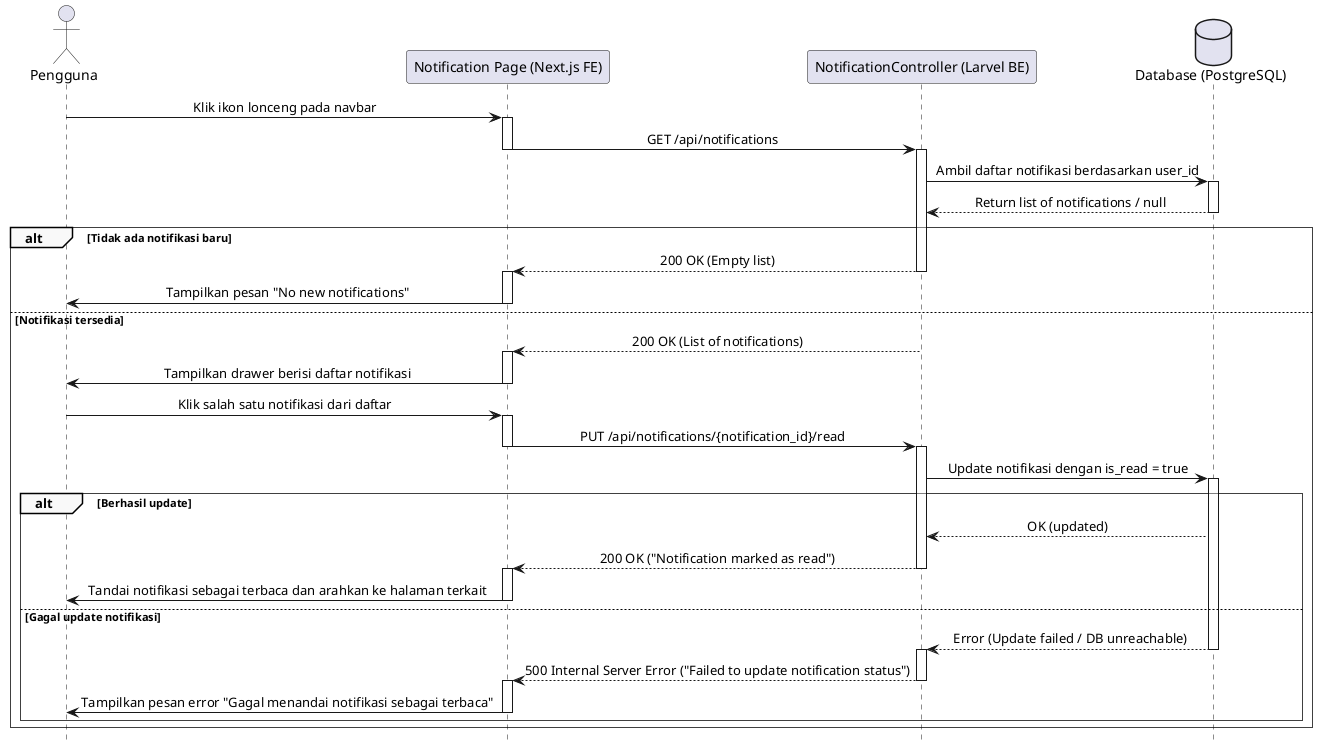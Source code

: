 @startuml
' === Styling ===
skinparam sequence {
    LifelineFooterStrategy none
    MessageAlign center
    ArrowThickness 1
    ParticipantPadding 20
    GroupBorderThickness 0.5
    GroupBackgroundColor #F9F9F9
}
hide footbox


' === Participants ===
actor Pengguna
participant "Notification Page (Next.js FE)" as FE
participant "NotificationController (Larvel BE)" as BE
database "Database (PostgreSQL)" as DB


' === Normal Flow: Melihat Daftar Notifikasi ===
Pengguna -> FE: Klik ikon lonceng pada navbar
activate FE
FE -> BE: GET /api/notifications
deactivate FE
activate BE
BE -> DB: Ambil daftar notifikasi berdasarkan user_id
activate DB
DB --> BE: Return list of notifications / null
deactivate DB

alt Tidak ada notifikasi baru
    BE --> FE: 200 OK (Empty list)
    deactivate BE
    activate FE
    FE -> Pengguna: Tampilkan pesan "No new notifications"
    deactivate FE
else Notifikasi tersedia
    BE --> FE: 200 OK (List of notifications)
    activate FE
    FE -> Pengguna: Tampilkan drawer berisi daftar notifikasi
    deactivate FE
' === Subflow S-1: Membuka Notifikasi ===
Pengguna -> FE: Klik salah satu notifikasi dari daftar
activate FE
FE -> BE: PUT /api/notifications/{notification_id}/read
deactivate FE
activate BE
BE -> DB: Update notifikasi dengan is_read = true
activate DB
alt Berhasil update
    DB --> BE: OK (updated)
    BE --> FE: 200 OK ("Notification marked as read")
    deactivate BE
    activate FE
    FE -> Pengguna: Tandai notifikasi sebagai terbaca dan arahkan ke halaman terkait
    deactivate FE
else Gagal update notifikasi
    DB --> BE: Error (Update failed / DB unreachable)
    deactivate DB
    activate BE
    BE --> FE: 500 Internal Server Error ("Failed to update notification status")
    deactivate BE
    activate FE
    FE -> Pengguna: Tampilkan pesan error "Gagal menandai notifikasi sebagai terbaca"
    deactivate FE
end
end


@enduml

